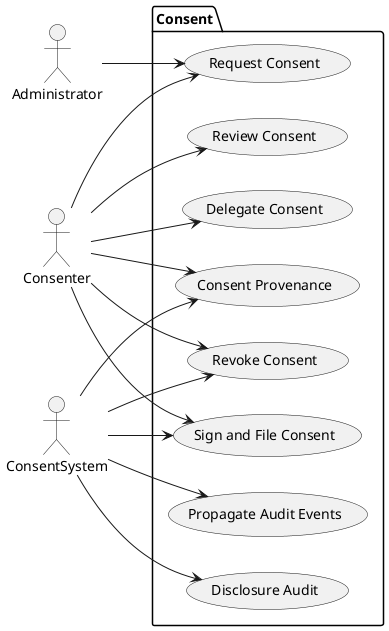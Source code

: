 @startuml
left to right direction
actor Administrator as a
actor Consenter as c
actor ConsentSystem as s
package Consent {
  usecase "Request Consent" as UC1
  usecase "Review Consent" as UC2
  usecase "Sign and File Consent" as UC3
  usecase "Delegate Consent" as UC4
  usecase "Revoke Consent" as UC5
  usecase "Disclosure Audit" as UC6
  usecase "Propagate Audit Events" as UC7
  usecase "Consent Provenance" as UC8
}
a --> UC1
c --> UC1
c --> UC2
c --> UC3
s --> UC3
c --> UC4
c --> UC5
s --> UC5
s --> UC6
s --> UC7
c --> UC8
s --> UC8
@enduml
